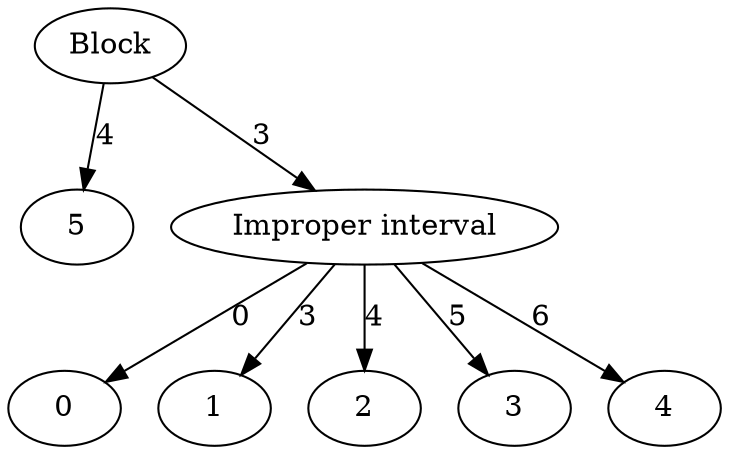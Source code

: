 digraph G {
0 [label="0"];
1 [label="1"];
2 [label="2"];
3 [label="3"];
4 [label="4"];
5 [label="5"];
6 [label="Improper interval"];
7 [label="Block"];
6->0  [label="0"];
6->1  [label="3"];
6->2  [label="4"];
6->3  [label="5"];
6->4  [label="6"];
7->6  [label="3"];
7->5  [label="4"];
}

